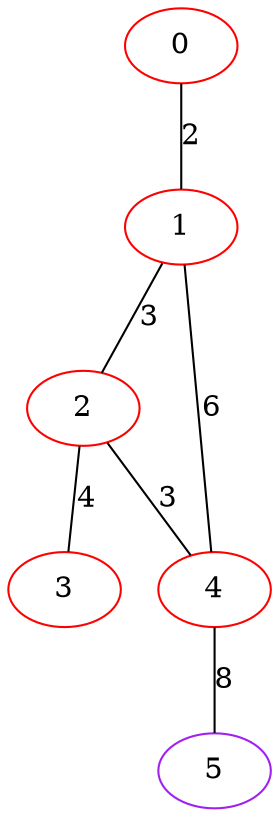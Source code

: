 graph "" {
0 [color=red, weight=1];
1 [color=red, weight=1];
2 [color=red, weight=1];
3 [color=red, weight=1];
4 [color=red, weight=1];
5 [color=purple, weight=4];
0 -- 1  [key=0, label=2];
1 -- 2  [key=0, label=3];
1 -- 4  [key=0, label=6];
2 -- 3  [key=0, label=4];
2 -- 4  [key=0, label=3];
4 -- 5  [key=0, label=8];
}
